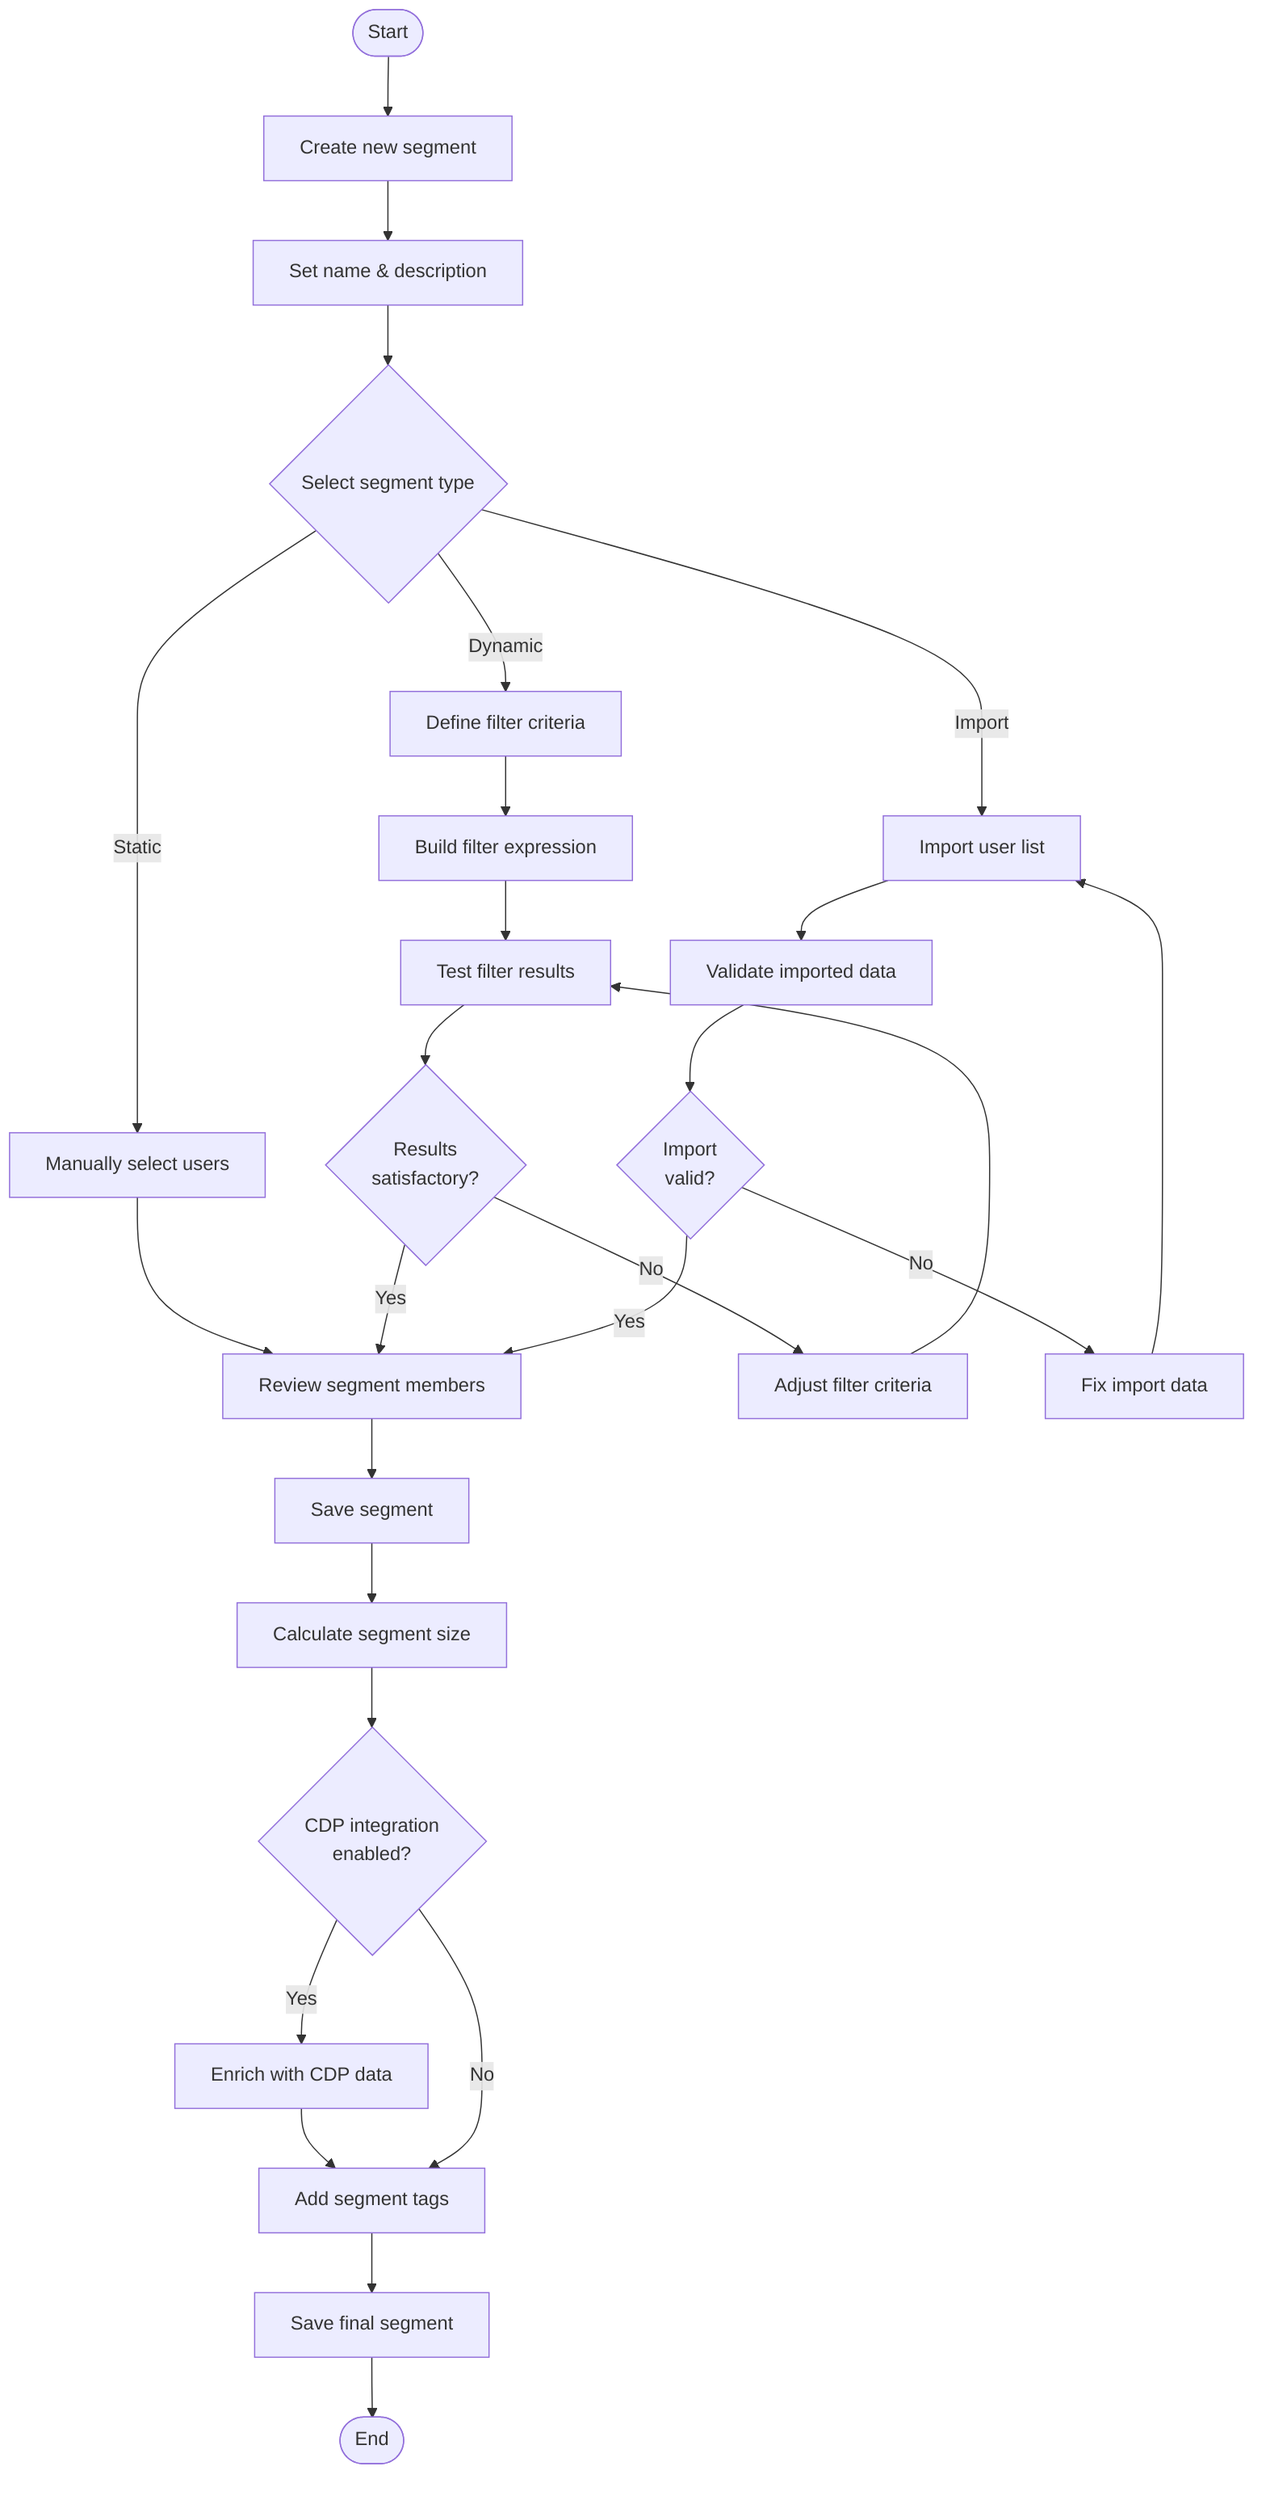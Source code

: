 flowchart TD
    start([Start]) --> createSegment[Create new segment]
    createSegment --> setBasicInfo[Set name & description]
    setBasicInfo --> selectSegmentType{Select segment type}
    
    selectSegmentType -->|Static| manualSelection[Manually select users]
    selectSegmentType -->|Dynamic| defineCriteria[Define filter criteria]
    selectSegmentType -->|Import| importUsers[Import user list]
    
    manualSelection --> reviewMembers[Review segment members]
    defineCriteria --> buildFilter[Build filter expression]
    buildFilter --> testFilter[Test filter results]
    testFilter --> filterOk{Results\nsatisfactory?}
    
    filterOk -->|No| adjustFilter[Adjust filter criteria]
    adjustFilter --> testFilter
    filterOk -->|Yes| reviewMembers
    
    importUsers --> validateImport[Validate imported data]
    validateImport --> importOk{Import\nvalid?}
    importOk -->|No| fixImport[Fix import data]
    fixImport --> importUsers
    importOk -->|Yes| reviewMembers
    
    reviewMembers --> saveSegment[Save segment]
    saveSegment --> calculateSize[Calculate segment size]
    calculateSize --> integrateCDP{CDP integration\nenabled?}
    
    integrateCDP -->|Yes| enrichSegment[Enrich with CDP data]
    enrichSegment --> tagSegment[Add segment tags]
    integrateCDP -->|No| tagSegment
    
    tagSegment --> saveChanges[Save final segment]
    saveChanges --> endNode([End])